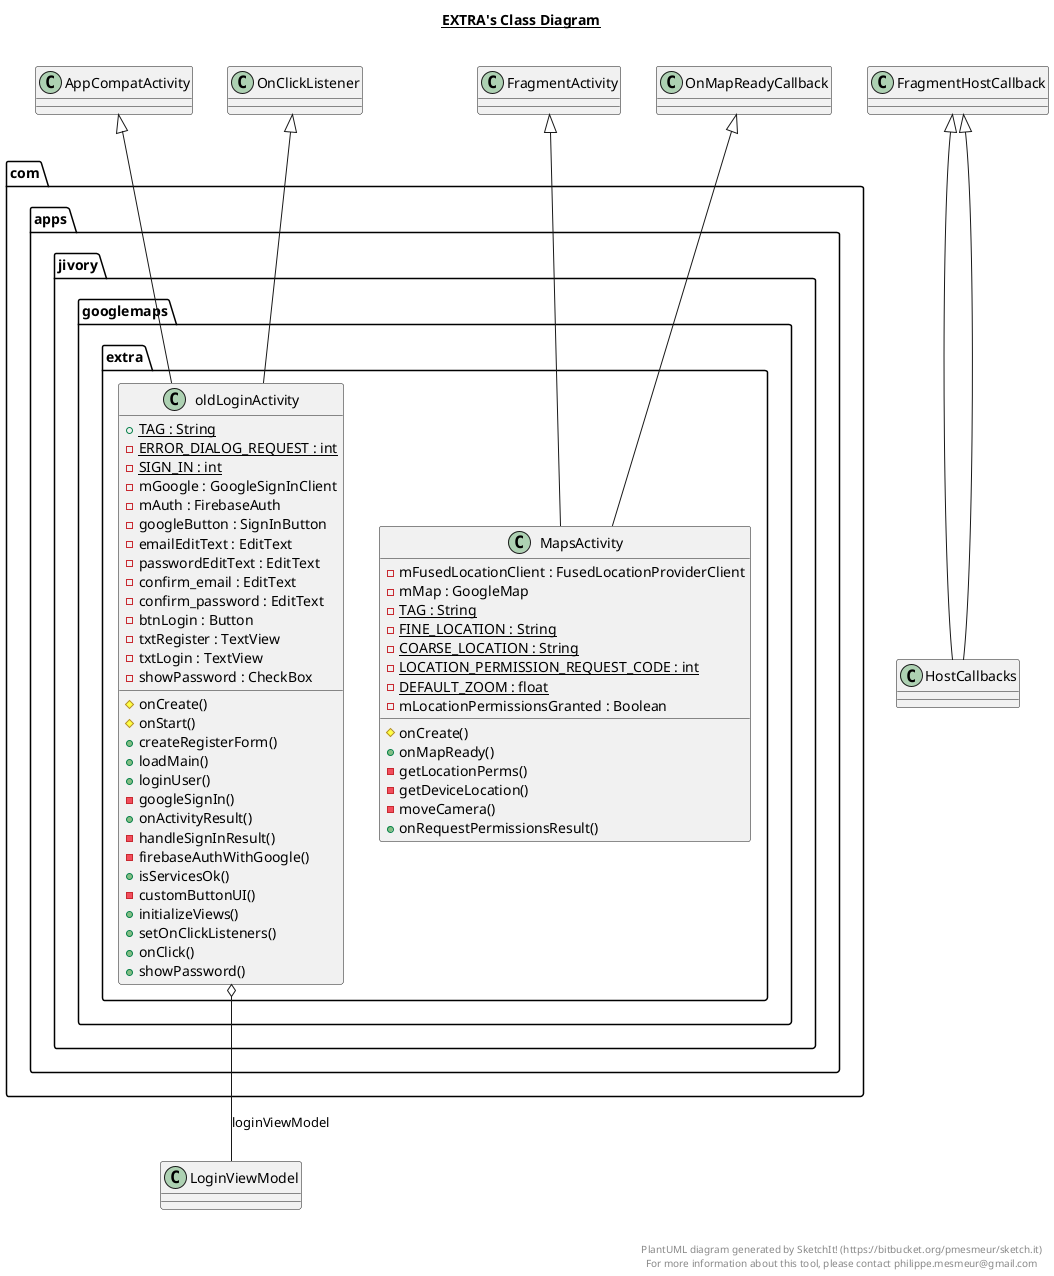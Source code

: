 @startuml

title __EXTRA's Class Diagram__\n

  package com.apps.jivory.googlemaps {
    package com.apps.jivory.googlemaps.extra {
      class MapsActivity {
          - mFusedLocationClient : FusedLocationProviderClient
          - mMap : GoogleMap
          {static} - TAG : String
          {static} - FINE_LOCATION : String
          {static} - COARSE_LOCATION : String
          {static} - LOCATION_PERMISSION_REQUEST_CODE : int
          {static} - DEFAULT_ZOOM : float
          - mLocationPermissionsGranted : Boolean
          # onCreate()
          + onMapReady()
          - getLocationPerms()
          - getDeviceLocation()
          - moveCamera()
          + onRequestPermissionsResult()
      }
    }
  }
  

  package com.apps.jivory.googlemaps {
    package com.apps.jivory.googlemaps.extra {
      class oldLoginActivity {
          {static} + TAG : String
          {static} - ERROR_DIALOG_REQUEST : int
          {static} - SIGN_IN : int
          - mGoogle : GoogleSignInClient
          - mAuth : FirebaseAuth
          - googleButton : SignInButton
          - emailEditText : EditText
          - passwordEditText : EditText
          - confirm_email : EditText
          - confirm_password : EditText
          - btnLogin : Button
          - txtRegister : TextView
          - txtLogin : TextView
          - showPassword : CheckBox
          # onCreate()
          # onStart()
          + createRegisterForm()
          + loadMain()
          + loginUser()
          - googleSignIn()
          + onActivityResult()
          - handleSignInResult()
          - firebaseAuthWithGoogle()
          + isServicesOk()
          - customButtonUI()
          + initializeViews()
          + setOnClickListeners()
          + onClick()
          + showPassword()
      }
    }
  }
  

  MapsActivity -up-|> OnMapReadyCallback
  MapsActivity -up-|> FragmentActivity
  HostCallbacks -up-|> FragmentHostCallback
  oldLoginActivity -up-|> OnClickListener
  oldLoginActivity -up-|> AppCompatActivity
  oldLoginActivity o-- LoginViewModel : loginViewModel
  HostCallbacks -up-|> FragmentHostCallback


right footer


PlantUML diagram generated by SketchIt! (https://bitbucket.org/pmesmeur/sketch.it)
For more information about this tool, please contact philippe.mesmeur@gmail.com
endfooter

@enduml
